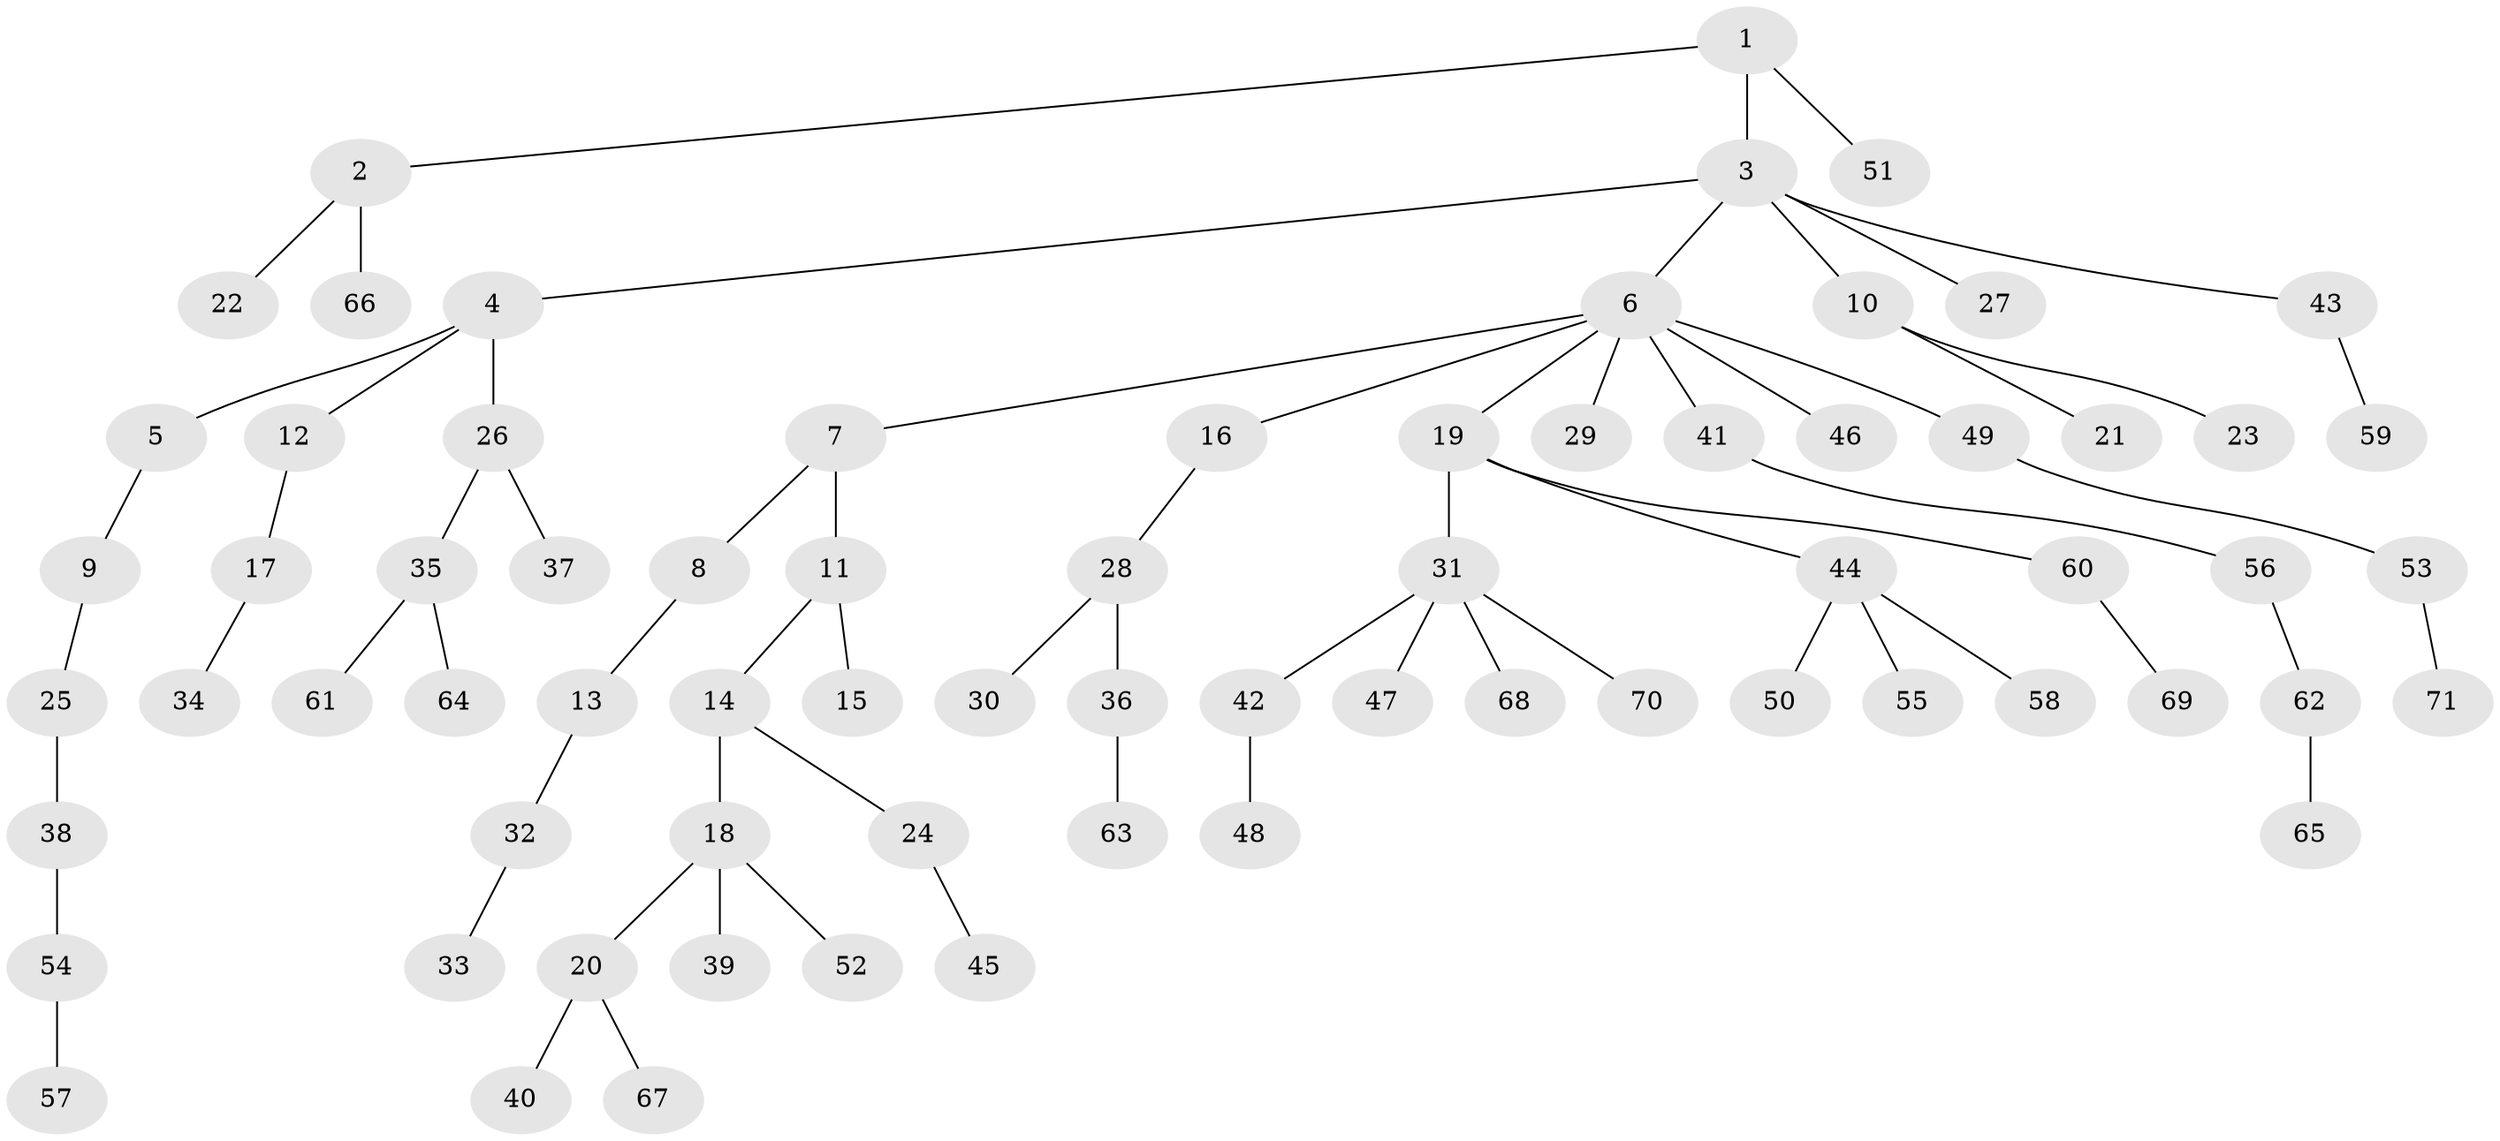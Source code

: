 // coarse degree distribution, {3: 0.2727272727272727, 1: 0.5454545454545454, 2: 0.13636363636363635, 6: 0.045454545454545456}
// Generated by graph-tools (version 1.1) at 2025/37/03/04/25 23:37:21]
// undirected, 71 vertices, 70 edges
graph export_dot {
  node [color=gray90,style=filled];
  1;
  2;
  3;
  4;
  5;
  6;
  7;
  8;
  9;
  10;
  11;
  12;
  13;
  14;
  15;
  16;
  17;
  18;
  19;
  20;
  21;
  22;
  23;
  24;
  25;
  26;
  27;
  28;
  29;
  30;
  31;
  32;
  33;
  34;
  35;
  36;
  37;
  38;
  39;
  40;
  41;
  42;
  43;
  44;
  45;
  46;
  47;
  48;
  49;
  50;
  51;
  52;
  53;
  54;
  55;
  56;
  57;
  58;
  59;
  60;
  61;
  62;
  63;
  64;
  65;
  66;
  67;
  68;
  69;
  70;
  71;
  1 -- 2;
  1 -- 3;
  1 -- 51;
  2 -- 22;
  2 -- 66;
  3 -- 4;
  3 -- 6;
  3 -- 10;
  3 -- 27;
  3 -- 43;
  4 -- 5;
  4 -- 12;
  4 -- 26;
  5 -- 9;
  6 -- 7;
  6 -- 16;
  6 -- 19;
  6 -- 29;
  6 -- 41;
  6 -- 46;
  6 -- 49;
  7 -- 8;
  7 -- 11;
  8 -- 13;
  9 -- 25;
  10 -- 21;
  10 -- 23;
  11 -- 14;
  11 -- 15;
  12 -- 17;
  13 -- 32;
  14 -- 18;
  14 -- 24;
  16 -- 28;
  17 -- 34;
  18 -- 20;
  18 -- 39;
  18 -- 52;
  19 -- 31;
  19 -- 44;
  19 -- 60;
  20 -- 40;
  20 -- 67;
  24 -- 45;
  25 -- 38;
  26 -- 35;
  26 -- 37;
  28 -- 30;
  28 -- 36;
  31 -- 42;
  31 -- 47;
  31 -- 68;
  31 -- 70;
  32 -- 33;
  35 -- 61;
  35 -- 64;
  36 -- 63;
  38 -- 54;
  41 -- 56;
  42 -- 48;
  43 -- 59;
  44 -- 50;
  44 -- 55;
  44 -- 58;
  49 -- 53;
  53 -- 71;
  54 -- 57;
  56 -- 62;
  60 -- 69;
  62 -- 65;
}
